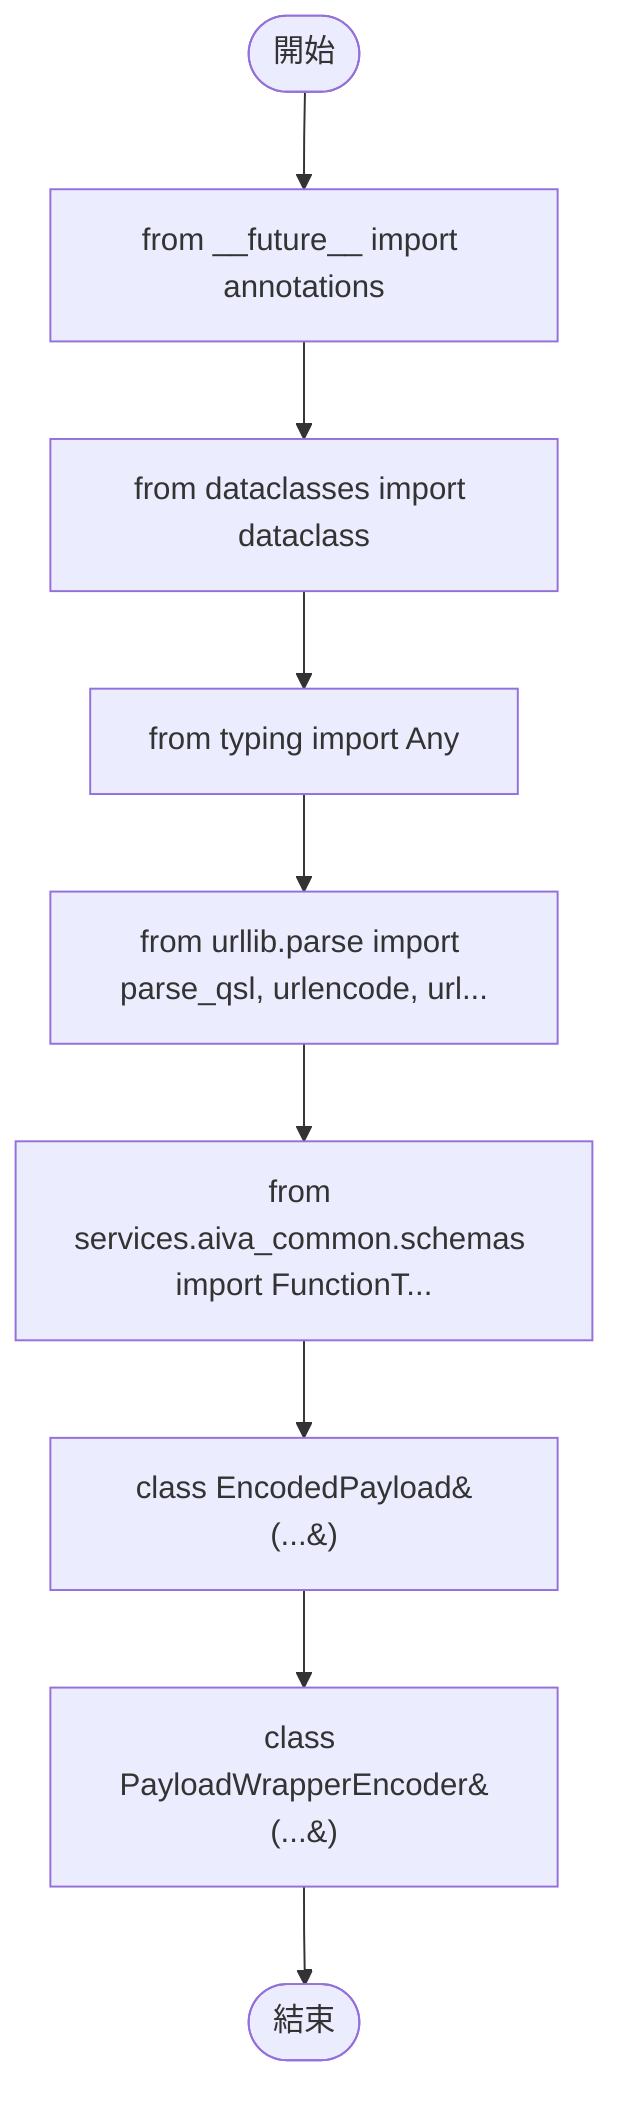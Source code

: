 flowchart TB
    n1([開始])
    n2([結束])
    n3[from __future__ import annotations]
    n4[from dataclasses import dataclass]
    n5[from typing import Any]
    n6[from urllib.parse import parse_qsl, urlencode, url...]
    n7[from services.aiva_common.schemas import FunctionT...]
    n8[class EncodedPayload&#40;...&#41;]
    n9[class PayloadWrapperEncoder&#40;...&#41;]
    n1 --> n3
    n3 --> n4
    n4 --> n5
    n5 --> n6
    n6 --> n7
    n7 --> n8
    n8 --> n9
    n9 --> n2
